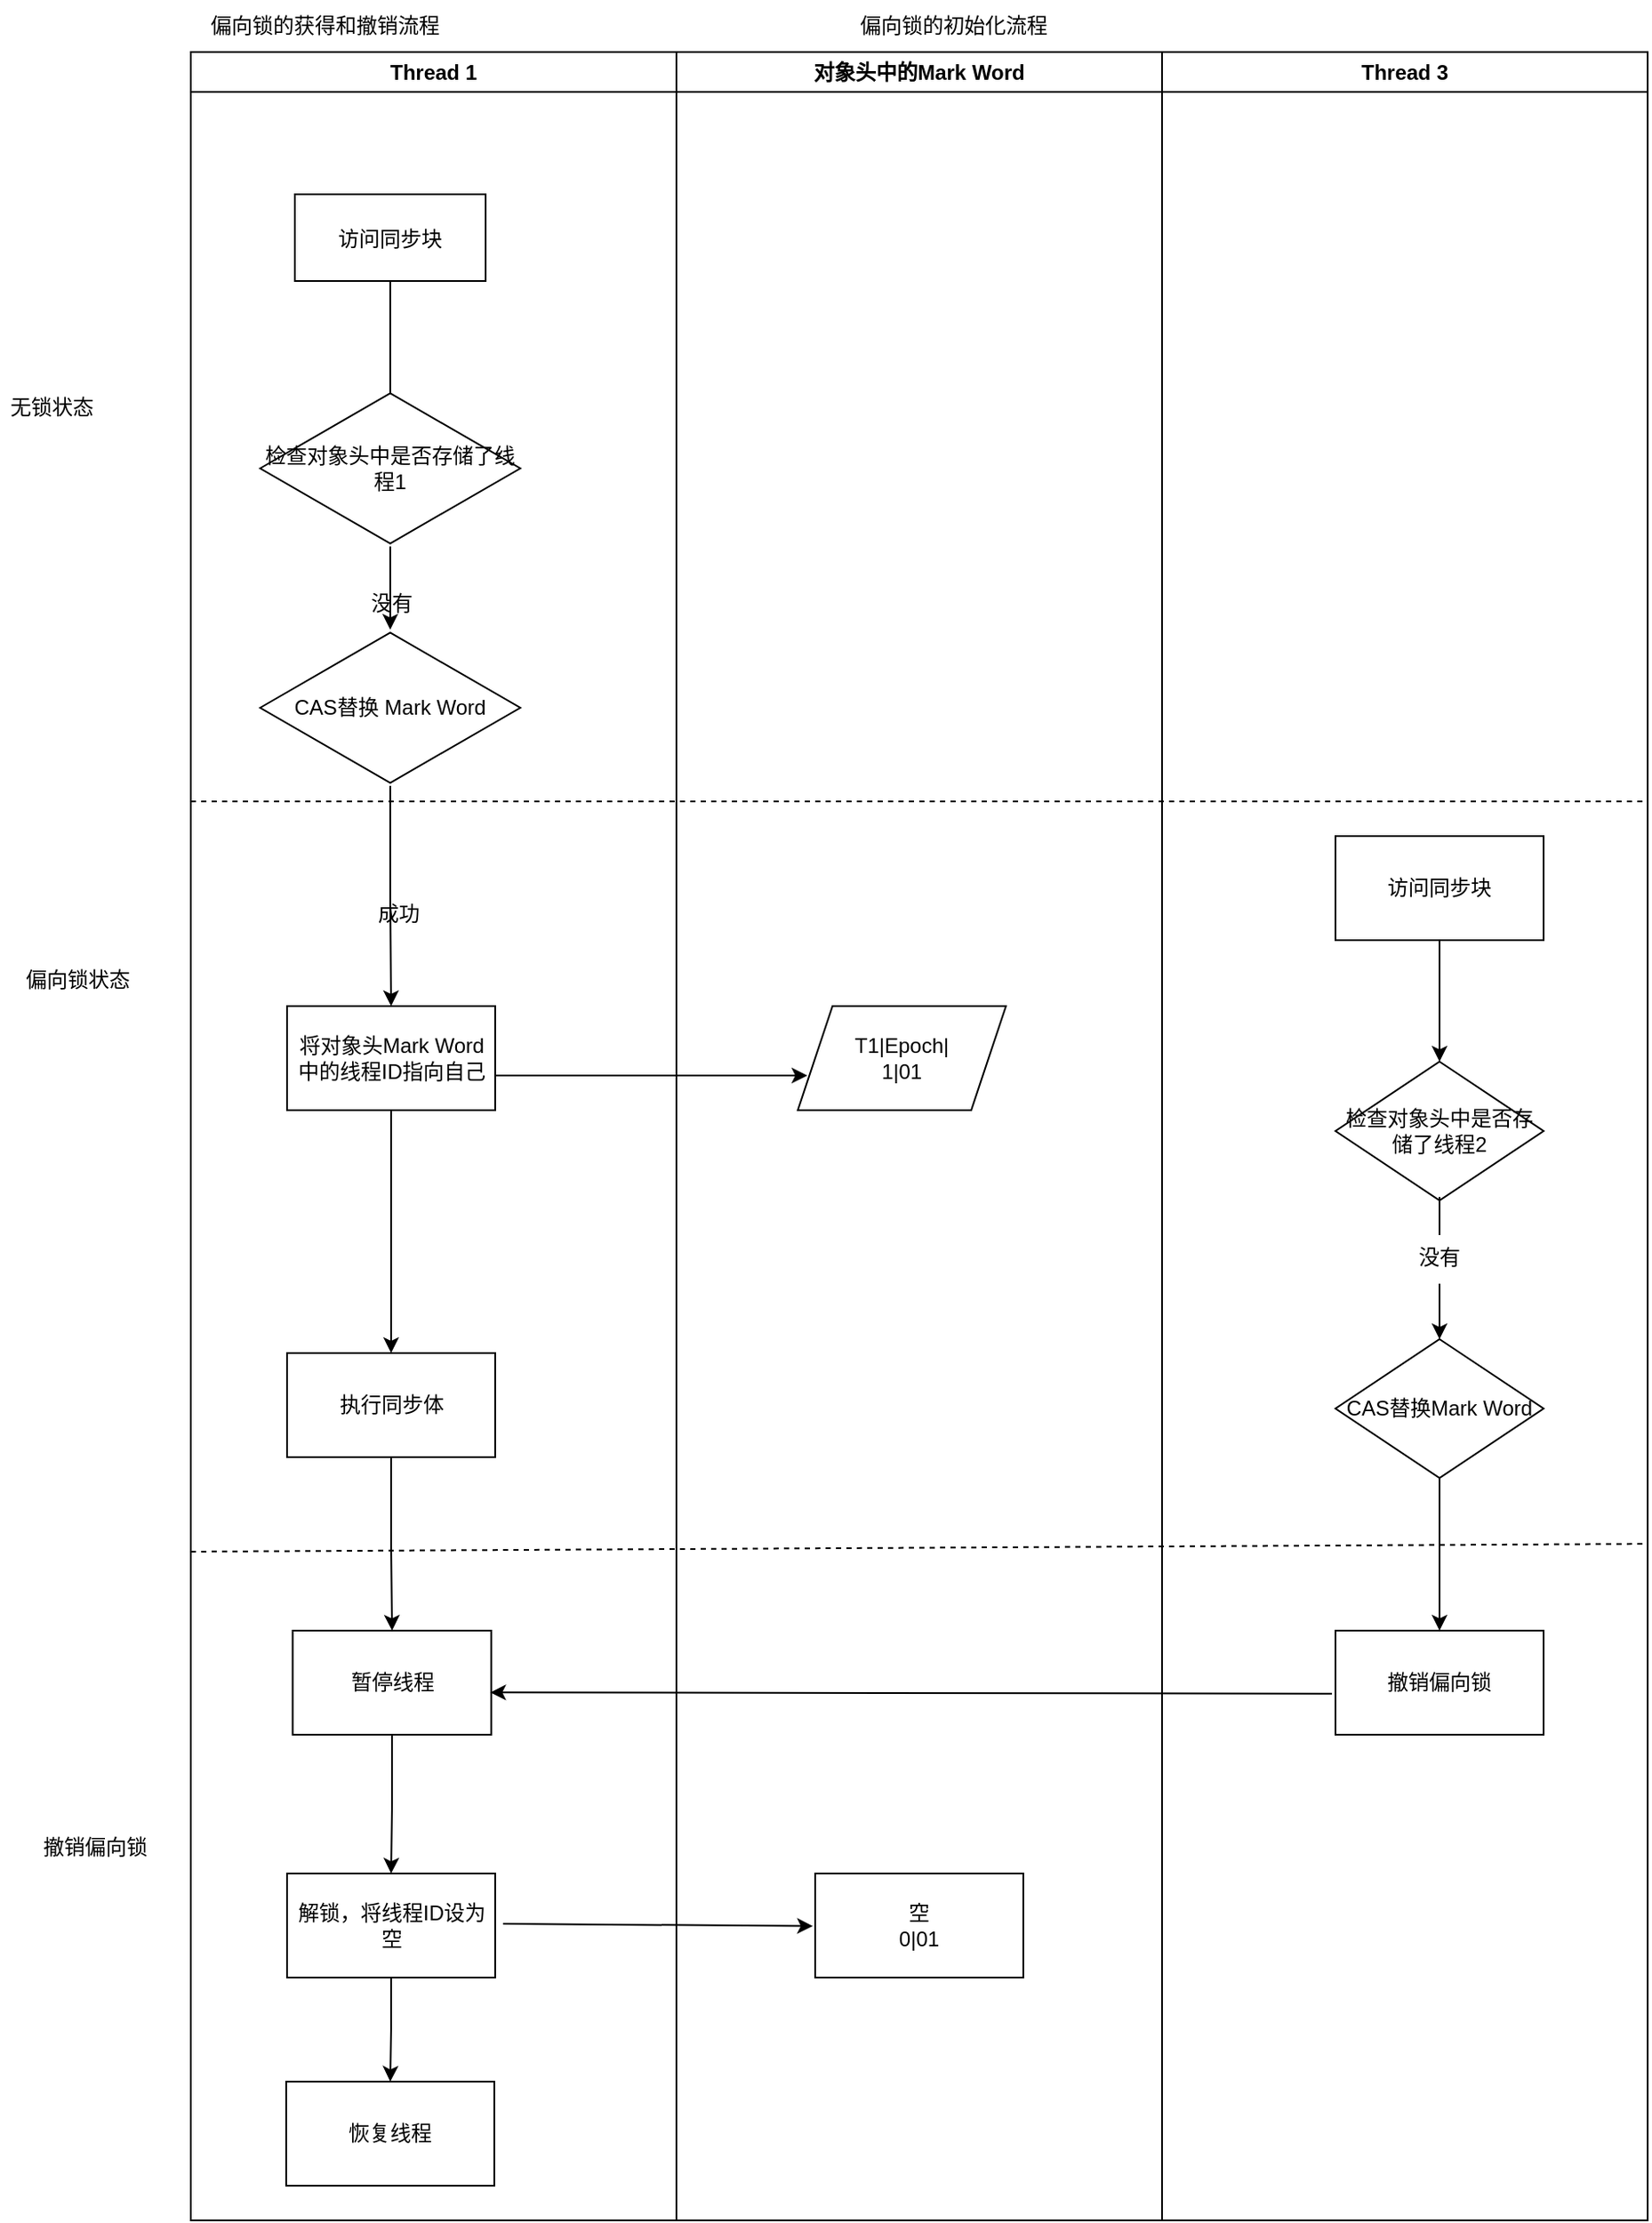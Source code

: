 <mxfile version="17.4.4" type="github">
  <diagram name="Page-1" id="e7e014a7-5840-1c2e-5031-d8a46d1fe8dd">
    <mxGraphModel dx="1022" dy="475" grid="1" gridSize="10" guides="1" tooltips="1" connect="1" arrows="1" fold="1" page="1" pageScale="1" pageWidth="1169" pageHeight="826" background="none" math="0" shadow="0">
      <root>
        <mxCell id="0" />
        <mxCell id="1" parent="0" />
        <mxCell id="2" value="Thread 1" style="swimlane;whiteSpace=wrap" parent="1" vertex="1">
          <mxGeometry x="130" y="90" width="280" height="1250" as="geometry" />
        </mxCell>
        <mxCell id="RryZNQVFSDZqY0ZnPt3S-58" value="" style="edgeStyle=orthogonalEdgeStyle;rounded=0;orthogonalLoop=1;jettySize=auto;html=1;" edge="1" parent="2" source="7">
          <mxGeometry relative="1" as="geometry">
            <mxPoint x="115" y="212" as="targetPoint" />
          </mxGeometry>
        </mxCell>
        <mxCell id="7" value="访问同步块" style="" parent="2" vertex="1">
          <mxGeometry x="60" y="82" width="110" height="50" as="geometry" />
        </mxCell>
        <mxCell id="RryZNQVFSDZqY0ZnPt3S-50" value="" style="edgeStyle=orthogonalEdgeStyle;rounded=0;orthogonalLoop=1;jettySize=auto;html=1;" edge="1" parent="2" source="RryZNQVFSDZqY0ZnPt3S-42" target="RryZNQVFSDZqY0ZnPt3S-49">
          <mxGeometry relative="1" as="geometry" />
        </mxCell>
        <mxCell id="RryZNQVFSDZqY0ZnPt3S-42" value="检查对象头中是否存储了线程1" style="html=1;whiteSpace=wrap;aspect=fixed;shape=isoRectangle;" vertex="1" parent="2">
          <mxGeometry x="40" y="195" width="150" height="90" as="geometry" />
        </mxCell>
        <mxCell id="RryZNQVFSDZqY0ZnPt3S-60" value="" style="edgeStyle=orthogonalEdgeStyle;rounded=0;orthogonalLoop=1;jettySize=auto;html=1;" edge="1" parent="2" source="RryZNQVFSDZqY0ZnPt3S-49" target="RryZNQVFSDZqY0ZnPt3S-59">
          <mxGeometry relative="1" as="geometry" />
        </mxCell>
        <mxCell id="RryZNQVFSDZqY0ZnPt3S-49" value="CAS替换 Mark Word" style="html=1;whiteSpace=wrap;aspect=fixed;shape=isoRectangle;fillColor=rgb(255, 255, 255);strokeColor=rgb(0, 0, 0);fontColor=rgb(0, 0, 0);" vertex="1" parent="2">
          <mxGeometry x="40" y="333" width="150" height="90" as="geometry" />
        </mxCell>
        <mxCell id="RryZNQVFSDZqY0ZnPt3S-51" value="没有" style="text;html=1;strokeColor=none;fillColor=none;align=center;verticalAlign=middle;whiteSpace=wrap;rounded=0;" vertex="1" parent="2">
          <mxGeometry x="86" y="303" width="60" height="30" as="geometry" />
        </mxCell>
        <mxCell id="RryZNQVFSDZqY0ZnPt3S-80" value="" style="edgeStyle=orthogonalEdgeStyle;rounded=0;orthogonalLoop=1;jettySize=auto;html=1;" edge="1" parent="2" source="RryZNQVFSDZqY0ZnPt3S-59" target="RryZNQVFSDZqY0ZnPt3S-79">
          <mxGeometry relative="1" as="geometry" />
        </mxCell>
        <mxCell id="RryZNQVFSDZqY0ZnPt3S-59" value="将对象头Mark Word中的线程ID指向自己" style="whiteSpace=wrap;html=1;fillColor=rgb(255, 255, 255);strokeColor=rgb(0, 0, 0);fontColor=rgb(0, 0, 0);" vertex="1" parent="2">
          <mxGeometry x="55.5" y="550" width="120" height="60" as="geometry" />
        </mxCell>
        <mxCell id="RryZNQVFSDZqY0ZnPt3S-61" value="成功" style="text;html=1;strokeColor=none;fillColor=none;align=center;verticalAlign=middle;whiteSpace=wrap;rounded=0;" vertex="1" parent="2">
          <mxGeometry x="90" y="482" width="60" height="30" as="geometry" />
        </mxCell>
        <mxCell id="RryZNQVFSDZqY0ZnPt3S-77" value="" style="endArrow=classic;html=1;rounded=0;" edge="1" parent="2">
          <mxGeometry width="50" height="50" relative="1" as="geometry">
            <mxPoint x="175.5" y="590" as="sourcePoint" />
            <mxPoint x="355.5" y="590" as="targetPoint" />
          </mxGeometry>
        </mxCell>
        <mxCell id="RryZNQVFSDZqY0ZnPt3S-99" value="" style="edgeStyle=orthogonalEdgeStyle;rounded=0;orthogonalLoop=1;jettySize=auto;html=1;" edge="1" parent="2" source="RryZNQVFSDZqY0ZnPt3S-79" target="RryZNQVFSDZqY0ZnPt3S-98">
          <mxGeometry relative="1" as="geometry" />
        </mxCell>
        <mxCell id="RryZNQVFSDZqY0ZnPt3S-79" value="执行同步体" style="whiteSpace=wrap;html=1;" vertex="1" parent="2">
          <mxGeometry x="55.5" y="750" width="120" height="60" as="geometry" />
        </mxCell>
        <mxCell id="RryZNQVFSDZqY0ZnPt3S-102" value="" style="edgeStyle=orthogonalEdgeStyle;rounded=0;orthogonalLoop=1;jettySize=auto;html=1;" edge="1" parent="2" source="RryZNQVFSDZqY0ZnPt3S-98" target="RryZNQVFSDZqY0ZnPt3S-101">
          <mxGeometry relative="1" as="geometry" />
        </mxCell>
        <mxCell id="RryZNQVFSDZqY0ZnPt3S-98" value="暂停线程" style="whiteSpace=wrap;html=1;" vertex="1" parent="2">
          <mxGeometry x="58.75" y="910" width="114.5" height="60" as="geometry" />
        </mxCell>
        <mxCell id="RryZNQVFSDZqY0ZnPt3S-106" value="" style="edgeStyle=orthogonalEdgeStyle;rounded=0;orthogonalLoop=1;jettySize=auto;html=1;" edge="1" parent="2" source="RryZNQVFSDZqY0ZnPt3S-101" target="RryZNQVFSDZqY0ZnPt3S-105">
          <mxGeometry relative="1" as="geometry" />
        </mxCell>
        <mxCell id="RryZNQVFSDZqY0ZnPt3S-101" value="解锁，将线程ID设为空" style="whiteSpace=wrap;html=1;" vertex="1" parent="2">
          <mxGeometry x="55.5" y="1050" width="120" height="60" as="geometry" />
        </mxCell>
        <mxCell id="RryZNQVFSDZqY0ZnPt3S-105" value="恢复线程" style="whiteSpace=wrap;html=1;" vertex="1" parent="2">
          <mxGeometry x="55" y="1170" width="120" height="60" as="geometry" />
        </mxCell>
        <mxCell id="4" value="Thread 3" style="swimlane;whiteSpace=wrap" parent="1" vertex="1">
          <mxGeometry x="690" y="90" width="280" height="1250" as="geometry" />
        </mxCell>
        <mxCell id="RryZNQVFSDZqY0ZnPt3S-70" value="" style="endArrow=none;dashed=1;html=1;rounded=0;" edge="1" parent="4">
          <mxGeometry width="50" height="50" relative="1" as="geometry">
            <mxPoint x="-560" y="432" as="sourcePoint" />
            <mxPoint x="280" y="432" as="targetPoint" />
          </mxGeometry>
        </mxCell>
        <mxCell id="RryZNQVFSDZqY0ZnPt3S-86" value="" style="edgeStyle=orthogonalEdgeStyle;rounded=0;orthogonalLoop=1;jettySize=auto;html=1;" edge="1" parent="4" source="RryZNQVFSDZqY0ZnPt3S-82" target="RryZNQVFSDZqY0ZnPt3S-85">
          <mxGeometry relative="1" as="geometry" />
        </mxCell>
        <mxCell id="RryZNQVFSDZqY0ZnPt3S-82" value="访问同步块" style="rounded=0;whiteSpace=wrap;html=1;" vertex="1" parent="4">
          <mxGeometry x="100" y="452" width="120" height="60" as="geometry" />
        </mxCell>
        <mxCell id="RryZNQVFSDZqY0ZnPt3S-93" value="" style="edgeStyle=orthogonalEdgeStyle;rounded=0;orthogonalLoop=1;jettySize=auto;html=1;startArrow=none;" edge="1" parent="4" source="RryZNQVFSDZqY0ZnPt3S-94" target="RryZNQVFSDZqY0ZnPt3S-92">
          <mxGeometry relative="1" as="geometry" />
        </mxCell>
        <mxCell id="RryZNQVFSDZqY0ZnPt3S-85" value="检查对象头中是否存储了线程2" style="rhombus;whiteSpace=wrap;html=1;rounded=0;" vertex="1" parent="4">
          <mxGeometry x="100" y="582" width="120" height="80" as="geometry" />
        </mxCell>
        <mxCell id="RryZNQVFSDZqY0ZnPt3S-81" value="" style="endArrow=none;dashed=1;html=1;rounded=0;" edge="1" parent="4">
          <mxGeometry width="50" height="50" relative="1" as="geometry">
            <mxPoint x="-560" y="864.5" as="sourcePoint" />
            <mxPoint x="280" y="860" as="targetPoint" />
          </mxGeometry>
        </mxCell>
        <mxCell id="RryZNQVFSDZqY0ZnPt3S-97" value="" style="edgeStyle=orthogonalEdgeStyle;rounded=0;orthogonalLoop=1;jettySize=auto;html=1;" edge="1" parent="4" source="RryZNQVFSDZqY0ZnPt3S-92" target="RryZNQVFSDZqY0ZnPt3S-96">
          <mxGeometry relative="1" as="geometry" />
        </mxCell>
        <mxCell id="RryZNQVFSDZqY0ZnPt3S-92" value="CAS替换Mark Word" style="rhombus;whiteSpace=wrap;html=1;rounded=0;" vertex="1" parent="4">
          <mxGeometry x="100" y="742" width="120" height="80" as="geometry" />
        </mxCell>
        <mxCell id="RryZNQVFSDZqY0ZnPt3S-94" value="没有" style="text;html=1;strokeColor=none;fillColor=none;align=center;verticalAlign=middle;whiteSpace=wrap;rounded=0;" vertex="1" parent="4">
          <mxGeometry x="130" y="680" width="60" height="30" as="geometry" />
        </mxCell>
        <mxCell id="RryZNQVFSDZqY0ZnPt3S-95" value="" style="edgeStyle=orthogonalEdgeStyle;rounded=0;orthogonalLoop=1;jettySize=auto;html=1;endArrow=none;" edge="1" parent="4" source="RryZNQVFSDZqY0ZnPt3S-85" target="RryZNQVFSDZqY0ZnPt3S-94">
          <mxGeometry relative="1" as="geometry">
            <mxPoint x="850" y="752" as="sourcePoint" />
            <mxPoint x="850" y="832" as="targetPoint" />
          </mxGeometry>
        </mxCell>
        <mxCell id="RryZNQVFSDZqY0ZnPt3S-96" value="撤销偏向锁" style="rounded=0;whiteSpace=wrap;html=1;" vertex="1" parent="4">
          <mxGeometry x="100" y="910" width="120" height="60" as="geometry" />
        </mxCell>
        <mxCell id="RryZNQVFSDZqY0ZnPt3S-41" value="偏向锁的获得和撤销流程" style="text;html=1;strokeColor=none;fillColor=none;align=center;verticalAlign=middle;whiteSpace=wrap;rounded=0;" vertex="1" parent="1">
          <mxGeometry x="130" y="60" width="155" height="30" as="geometry" />
        </mxCell>
        <mxCell id="RryZNQVFSDZqY0ZnPt3S-64" value="对象头中的Mark Word" style="swimlane;whiteSpace=wrap" vertex="1" parent="1">
          <mxGeometry x="410" y="90" width="280" height="1250" as="geometry" />
        </mxCell>
        <mxCell id="RryZNQVFSDZqY0ZnPt3S-73" value="T1|Epoch|&lt;br&gt;1|01" style="shape=parallelogram;perimeter=parallelogramPerimeter;whiteSpace=wrap;html=1;fixedSize=1;" vertex="1" parent="RryZNQVFSDZqY0ZnPt3S-64">
          <mxGeometry x="70" y="550" width="120" height="60" as="geometry" />
        </mxCell>
        <mxCell id="RryZNQVFSDZqY0ZnPt3S-103" value="空&lt;br&gt;0|01" style="rounded=0;whiteSpace=wrap;html=1;" vertex="1" parent="RryZNQVFSDZqY0ZnPt3S-64">
          <mxGeometry x="80" y="1050" width="120" height="60" as="geometry" />
        </mxCell>
        <mxCell id="RryZNQVFSDZqY0ZnPt3S-90" value="无锁状态" style="text;html=1;strokeColor=none;fillColor=none;align=center;verticalAlign=middle;whiteSpace=wrap;rounded=0;" vertex="1" parent="1">
          <mxGeometry x="20" y="280" width="60" height="30" as="geometry" />
        </mxCell>
        <mxCell id="RryZNQVFSDZqY0ZnPt3S-91" value="偏向锁状态" style="text;html=1;strokeColor=none;fillColor=none;align=center;verticalAlign=middle;whiteSpace=wrap;rounded=0;" vertex="1" parent="1">
          <mxGeometry x="30" y="610" width="70" height="30" as="geometry" />
        </mxCell>
        <mxCell id="RryZNQVFSDZqY0ZnPt3S-100" value="" style="endArrow=classic;html=1;rounded=0;exitX=-0.017;exitY=0.606;exitDx=0;exitDy=0;exitPerimeter=0;entryX=0.995;entryY=0.594;entryDx=0;entryDy=0;entryPerimeter=0;" edge="1" parent="1" source="RryZNQVFSDZqY0ZnPt3S-96" target="RryZNQVFSDZqY0ZnPt3S-98">
          <mxGeometry width="50" height="50" relative="1" as="geometry">
            <mxPoint x="650" y="1080" as="sourcePoint" />
            <mxPoint x="310" y="1036" as="targetPoint" />
          </mxGeometry>
        </mxCell>
        <mxCell id="RryZNQVFSDZqY0ZnPt3S-104" value="" style="endArrow=classic;html=1;rounded=0;exitX=1.038;exitY=0.483;exitDx=0;exitDy=0;exitPerimeter=0;entryX=-0.011;entryY=0.506;entryDx=0;entryDy=0;entryPerimeter=0;" edge="1" parent="1" source="RryZNQVFSDZqY0ZnPt3S-101" target="RryZNQVFSDZqY0ZnPt3S-103">
          <mxGeometry width="50" height="50" relative="1" as="geometry">
            <mxPoint x="510" y="1150" as="sourcePoint" />
            <mxPoint x="560" y="1100" as="targetPoint" />
          </mxGeometry>
        </mxCell>
        <mxCell id="RryZNQVFSDZqY0ZnPt3S-108" value="撤销偏向锁" style="text;html=1;strokeColor=none;fillColor=none;align=center;verticalAlign=middle;whiteSpace=wrap;rounded=0;" vertex="1" parent="1">
          <mxGeometry x="40" y="1110" width="70" height="30" as="geometry" />
        </mxCell>
        <mxCell id="RryZNQVFSDZqY0ZnPt3S-109" value="偏向锁的初始化流程" style="text;html=1;strokeColor=none;fillColor=none;align=center;verticalAlign=middle;whiteSpace=wrap;rounded=0;" vertex="1" parent="1">
          <mxGeometry x="510" y="60" width="120" height="30" as="geometry" />
        </mxCell>
      </root>
    </mxGraphModel>
  </diagram>
</mxfile>

